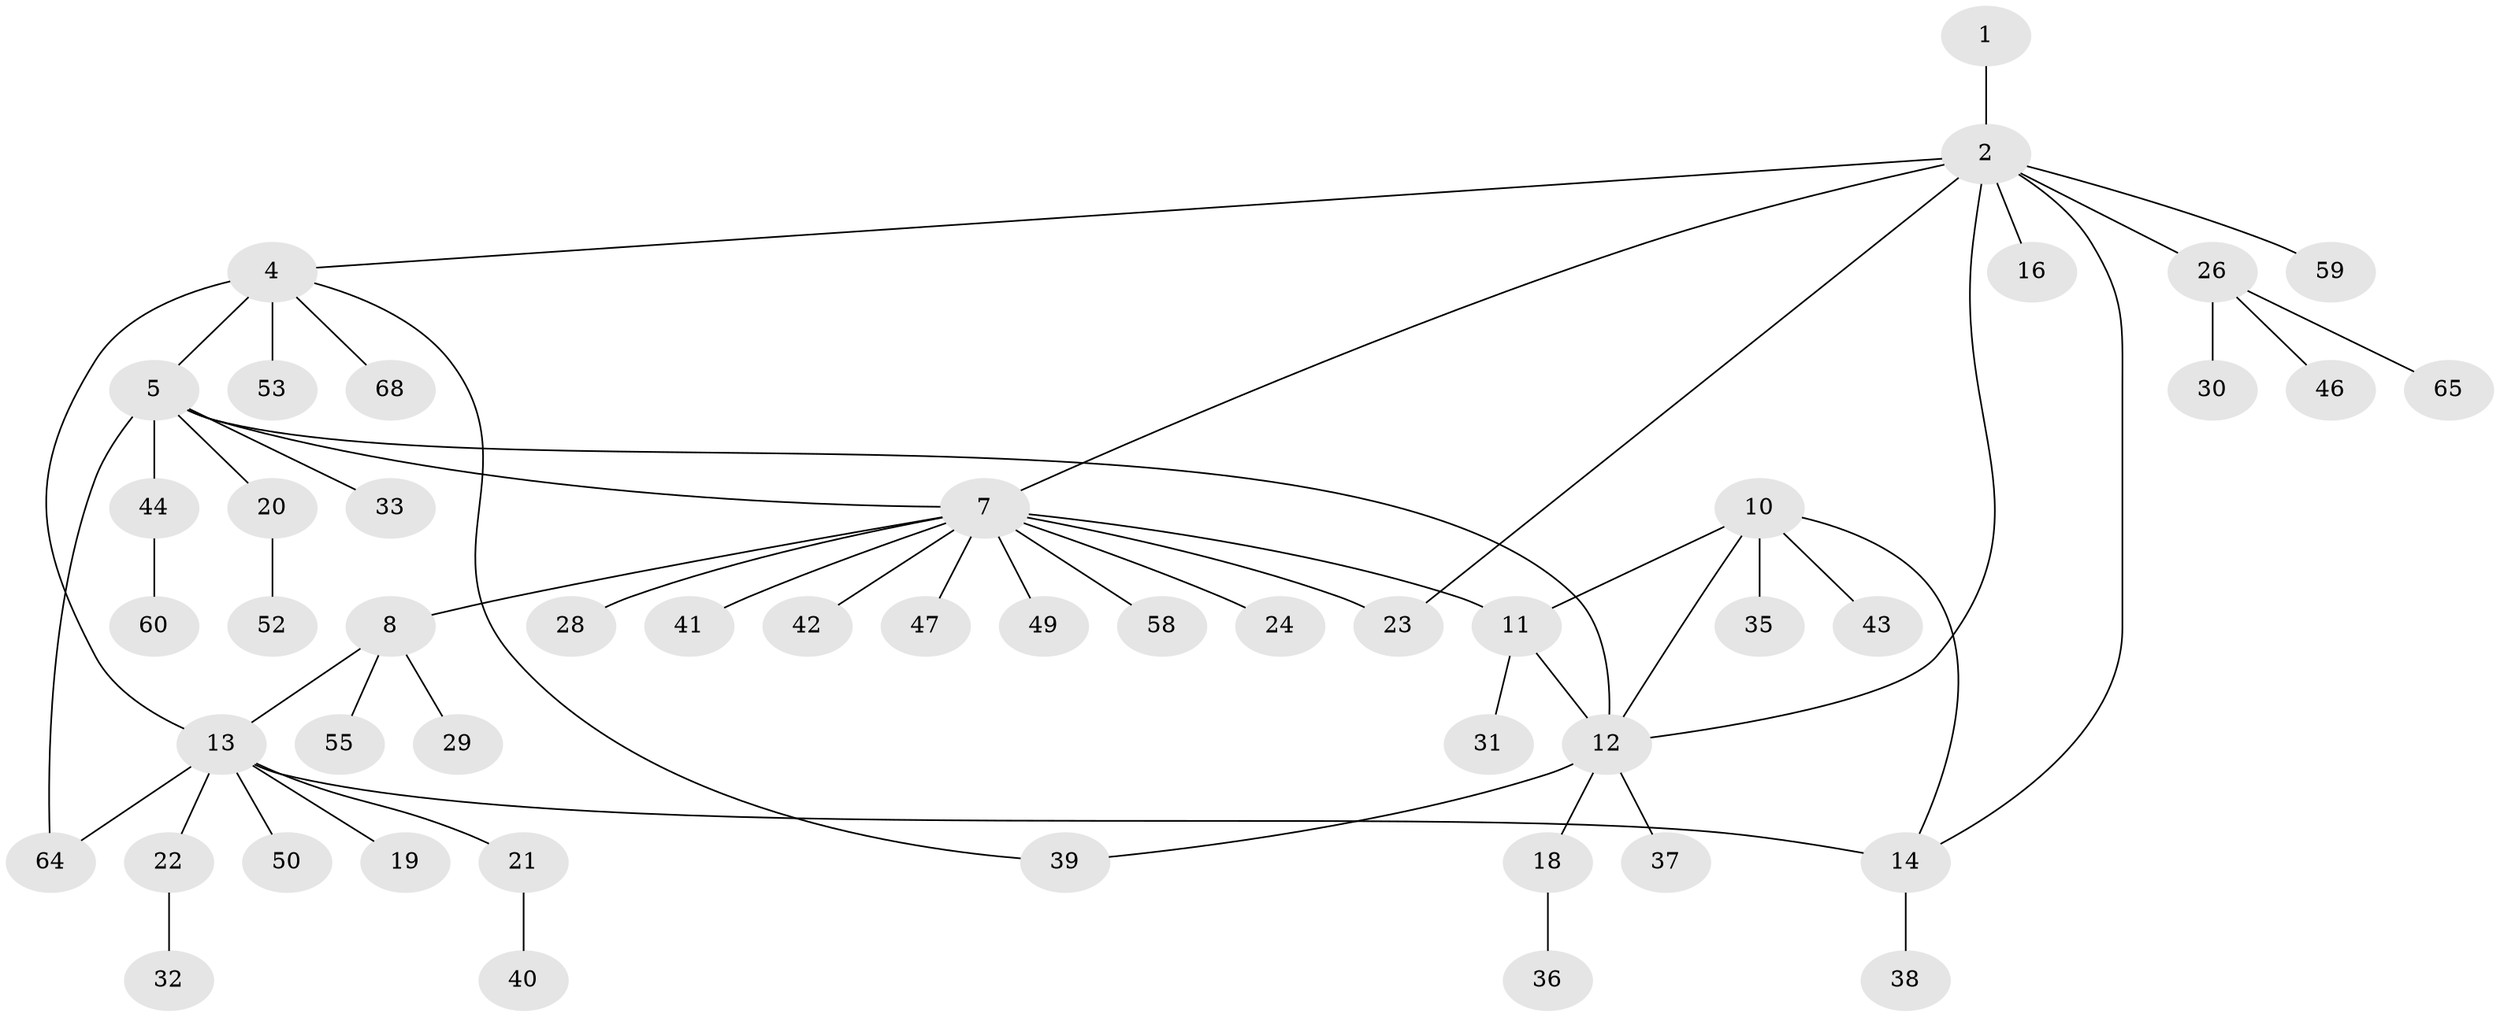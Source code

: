 // Generated by graph-tools (version 1.1) at 2025/52/02/27/25 19:52:21]
// undirected, 49 vertices, 58 edges
graph export_dot {
graph [start="1"]
  node [color=gray90,style=filled];
  1;
  2 [super="+3"];
  4 [super="+6"];
  5 [super="+17"];
  7 [super="+9"];
  8 [super="+57"];
  10 [super="+25"];
  11;
  12 [super="+27"];
  13 [super="+15"];
  14;
  16;
  18;
  19;
  20;
  21;
  22 [super="+67"];
  23 [super="+51"];
  24;
  26 [super="+34"];
  28;
  29 [super="+45"];
  30;
  31 [super="+70"];
  32;
  33;
  35;
  36 [super="+48"];
  37 [super="+63"];
  38;
  39 [super="+71"];
  40;
  41;
  42 [super="+61"];
  43 [super="+69"];
  44 [super="+62"];
  46;
  47;
  49;
  50 [super="+66"];
  52 [super="+54"];
  53 [super="+56"];
  55;
  58;
  59;
  60;
  64;
  65;
  68;
  1 -- 2 [weight=2];
  2 -- 4;
  2 -- 12;
  2 -- 14;
  2 -- 26;
  2 -- 59;
  2 -- 16;
  2 -- 23;
  2 -- 7;
  4 -- 5 [weight=2];
  4 -- 39;
  4 -- 53;
  4 -- 68;
  4 -- 13;
  5 -- 7;
  5 -- 12 [weight=2];
  5 -- 44;
  5 -- 64;
  5 -- 33;
  5 -- 20;
  7 -- 8 [weight=2];
  7 -- 28;
  7 -- 42;
  7 -- 41;
  7 -- 11;
  7 -- 47;
  7 -- 49;
  7 -- 23 [weight=2];
  7 -- 24;
  7 -- 58;
  8 -- 13;
  8 -- 29;
  8 -- 55;
  10 -- 11;
  10 -- 12;
  10 -- 14;
  10 -- 35;
  10 -- 43;
  11 -- 12;
  11 -- 31;
  12 -- 18;
  12 -- 37;
  12 -- 39;
  13 -- 14 [weight=2];
  13 -- 19;
  13 -- 64;
  13 -- 50;
  13 -- 21;
  13 -- 22;
  14 -- 38;
  18 -- 36;
  20 -- 52;
  21 -- 40;
  22 -- 32;
  26 -- 30;
  26 -- 46;
  26 -- 65;
  44 -- 60;
}
